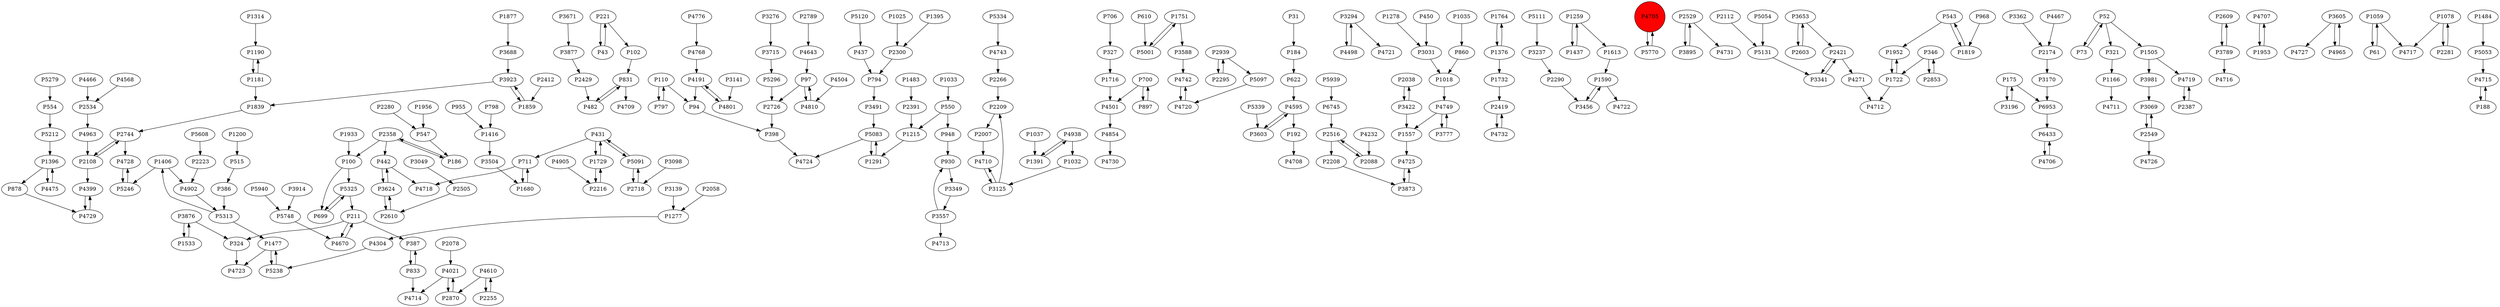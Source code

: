 digraph {
	P1190 -> P1181
	P831 -> P4709
	P794 -> P3491
	P4643 -> P97
	P831 -> P482
	P100 -> P699
	P5334 -> P4743
	P1729 -> P431
	P948 -> P930
	P700 -> P4501
	P1751 -> P5001
	P4021 -> P4714
	P192 -> P4708
	P3294 -> P4498
	P5325 -> P699
	P2266 -> P2209
	P2358 -> P100
	P3923 -> P1839
	P4854 -> P4730
	P2038 -> P3422
	P5608 -> P2223
	P1764 -> P1376
	P1590 -> P4722
	P3098 -> P2718
	P2280 -> P547
	P878 -> P4729
	P4749 -> P3777
	P1025 -> P2300
	P3588 -> P4742
	P955 -> P1416
	P324 -> P4723
	P4705 -> P5770
	P1533 -> P3876
	P4501 -> P4854
	P2429 -> P482
	P4728 -> P5246
	P1680 -> P711
	P2789 -> P4643
	P2358 -> P442
	P450 -> P3031
	P437 -> P794
	P2529 -> P3895
	P1952 -> P1722
	P346 -> P1722
	P175 -> P3196
	P3777 -> P4749
	P3341 -> P2421
	P2078 -> P4021
	P1396 -> P4475
	P3981 -> P3069
	P3125 -> P4710
	P543 -> P1819
	P5083 -> P4724
	P2108 -> P4399
	P43 -> P221
	P2516 -> P2088
	P110 -> P797
	P442 -> P3624
	P4776 -> P4768
	P3873 -> P4725
	P52 -> P73
	P1314 -> P1190
	P1590 -> P3456
	P2609 -> P3789
	P3491 -> P5083
	P1376 -> P1732
	P1376 -> P1764
	P2088 -> P2516
	P3715 -> P5296
	P431 -> P711
	P5325 -> P211
	P6433 -> P4706
	P4707 -> P1953
	P102 -> P831
	P94 -> P398
	P5111 -> P3237
	P1291 -> P5083
	P2603 -> P3653
	P2208 -> P3873
	P3688 -> P3923
	P515 -> P386
	P4399 -> P4729
	P5339 -> P3603
	P860 -> P1018
	P622 -> P4595
	P4271 -> P4712
	P2516 -> P2208
	P97 -> P2726
	P4595 -> P3603
	P3362 -> P2174
	P1729 -> P2216
	P1391 -> P4938
	P2421 -> P3341
	P1018 -> P4749
	P3294 -> P4721
	P4768 -> P4191
	P1416 -> P3504
	P2939 -> P2295
	P346 -> P2853
	P1437 -> P1259
	P4498 -> P3294
	P1215 -> P1291
	P3237 -> P2290
	P2421 -> P4271
	P2534 -> P4963
	P2216 -> P1729
	P1751 -> P3588
	P1933 -> P100
	P1477 -> P5238
	P4743 -> P2266
	P3141 -> P4801
	P547 -> P186
	P3877 -> P2429
	P4729 -> P4399
	P2610 -> P3624
	P3605 -> P4727
	P1059 -> P61
	P4715 -> P188
	P1819 -> P543
	P5131 -> P3341
	P3876 -> P324
	P73 -> P52
	P1259 -> P1613
	P5091 -> P431
	P321 -> P1166
	P3422 -> P2038
	P4304 -> P5238
	P221 -> P102
	P4232 -> P2088
	P5939 -> P6745
	P700 -> P897
	P699 -> P5325
	P2295 -> P2939
	P550 -> P1215
	P4191 -> P4801
	P1953 -> P4707
	P52 -> P321
	P4905 -> P2216
	P968 -> P1819
	P3895 -> P2529
	P3653 -> P2603
	P3049 -> P2505
	P5083 -> P1291
	P4963 -> P2108
	P5279 -> P554
	P1278 -> P3031
	P1956 -> P547
	P5246 -> P4728
	P3196 -> P175
	P188 -> P4715
	P3276 -> P3715
	P3456 -> P1590
	P431 -> P5091
	P706 -> P327
	P4595 -> P192
	P2223 -> P4902
	P2007 -> P4710
	P1505 -> P3981
	P2549 -> P3069
	P4938 -> P1032
	P221 -> P43
	P3876 -> P1533
	P2290 -> P3456
	P31 -> P184
	P184 -> P622
	P1477 -> P4723
	P1200 -> P515
	P1035 -> P860
	P2718 -> P5091
	P1059 -> P4717
	P4742 -> P4720
	P3170 -> P6953
	P798 -> P1416
	P2209 -> P2007
	P2255 -> P4610
	P1505 -> P4719
	P1839 -> P2744
	P431 -> P1729
	P2358 -> P186
	P897 -> P700
	P6745 -> P2516
	P1166 -> P4711
	P3069 -> P2549
	P3789 -> P2609
	P2549 -> P4726
	P4732 -> P2419
	P2058 -> P1277
	P4810 -> P97
	P1406 -> P4902
	P5091 -> P2718
	P543 -> P1952
	P1877 -> P3688
	P3557 -> P930
	P5770 -> P4705
	P1722 -> P4712
	P1032 -> P3125
	P110 -> P94
	P554 -> P5212
	P2112 -> P5131
	P930 -> P3349
	P2174 -> P3170
	P2939 -> P5097
	P4191 -> P94
	P1037 -> P1391
	P5212 -> P1396
	P5053 -> P4715
	P5001 -> P1751
	P2744 -> P4728
	P3789 -> P4716
	P61 -> P1059
	P3504 -> P1680
	P2108 -> P2744
	P5097 -> P4720
	P2870 -> P4021
	P5748 -> P4670
	P3653 -> P2421
	P3422 -> P1557
	P2853 -> P346
	P4719 -> P2387
	P2726 -> P398
	P2412 -> P1859
	P2419 -> P4732
	P3914 -> P5748
	P3031 -> P1018
	P3671 -> P3877
	P5120 -> P437
	P1406 -> P5246
	P1732 -> P2419
	P4466 -> P2534
	P4504 -> P4810
	P3624 -> P442
	P4725 -> P3873
	P4965 -> P3605
	P386 -> P5313
	P2505 -> P2610
	P1716 -> P4501
	P2744 -> P2108
	P398 -> P4724
	P3349 -> P3557
	P1259 -> P1437
	P1722 -> P1952
	P4568 -> P2534
	P4710 -> P3125
	P4021 -> P2870
	P3603 -> P4595
	P186 -> P2358
	P4670 -> P211
	P3605 -> P4965
	P2300 -> P794
	P5296 -> P2726
	P327 -> P1716
	P797 -> P110
	P833 -> P387
	P211 -> P324
	P711 -> P1680
	P1483 -> P2391
	P482 -> P831
	P3139 -> P1277
	P4749 -> P1557
	P4720 -> P4742
	P1078 -> P2281
	P1181 -> P1190
	P1078 -> P4717
	P2281 -> P1078
	P4467 -> P2174
	P5313 -> P1477
	P610 -> P5001
	P1859 -> P3923
	P833 -> P4714
	P2391 -> P1215
	P3624 -> P2610
	P1277 -> P4304
	P1395 -> P2300
	P6953 -> P6433
	P387 -> P833
	P4706 -> P6433
	P4610 -> P2870
	P550 -> P948
	P4938 -> P1391
	P1181 -> P1839
	P2387 -> P4719
	P2529 -> P4731
	P175 -> P6953
	P1033 -> P550
	P4902 -> P5313
	P1484 -> P5053
	P711 -> P4718
	P3923 -> P1859
	P97 -> P4810
	P100 -> P5325
	P211 -> P4670
	P4610 -> P2255
	P5054 -> P5131
	P442 -> P4718
	P5940 -> P5748
	P5313 -> P1406
	P211 -> P387
	P5238 -> P1477
	P4475 -> P1396
	P4801 -> P4191
	P1396 -> P878
	P3557 -> P4713
	P1557 -> P4725
	P1613 -> P1590
	P3125 -> P2209
	P52 -> P1505
	P4705 [shape=circle]
	P4705 [style=filled]
	P4705 [fillcolor=red]
}